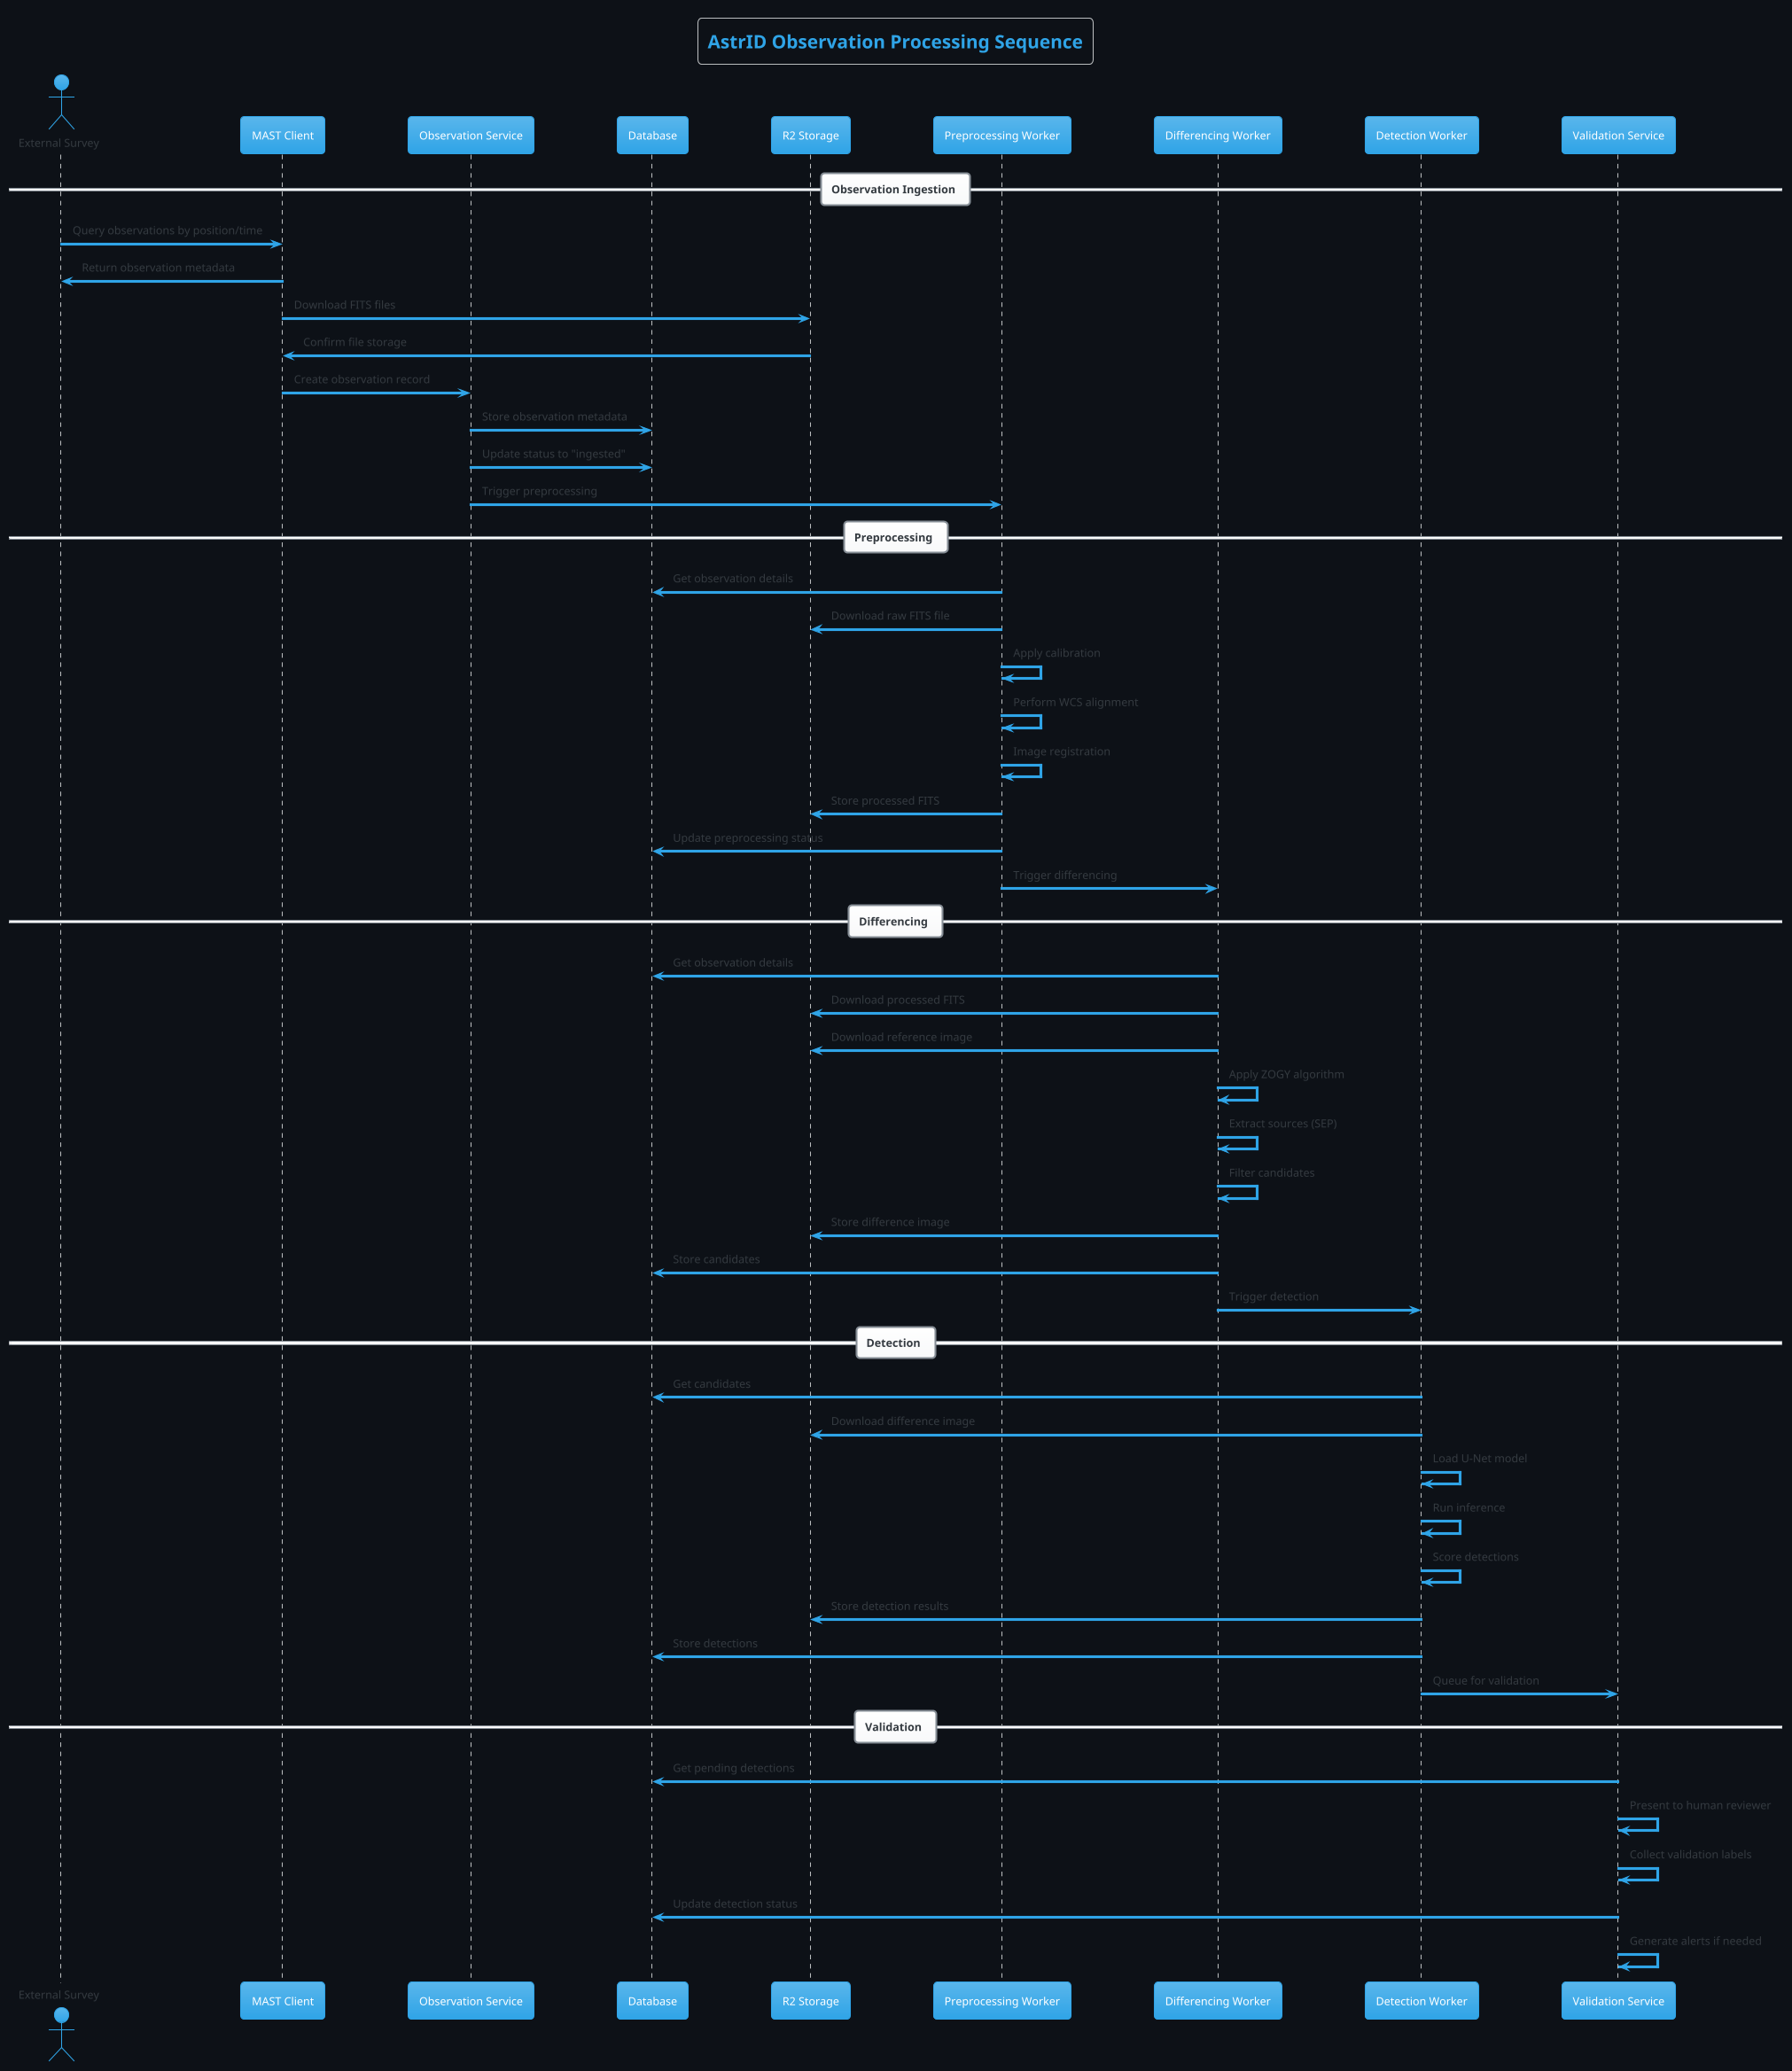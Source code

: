 @startuml AstrID Observation Processing Sequence
!theme cerulean
skinparam backgroundColor #0D1117
skinparam defaultFontName Arial
skinparam defaultFontSize 12

title AstrID Observation Processing Sequence

actor "External Survey" as Survey
participant "MAST Client" as MAST
participant "Observation Service" as ObsService
participant "Database" as DB
participant "R2 Storage" as R2
participant "Preprocessing Worker" as PreprocessWorker
participant "Differencing Worker" as DiffWorker
participant "Detection Worker" as DetectionWorker
participant "Validation Service" as ValidationService

== Observation Ingestion ==
Survey -> MAST: Query observations by position/time
MAST -> Survey: Return observation metadata
MAST -> R2: Download FITS files
R2 -> MAST: Confirm file storage
MAST -> ObsService: Create observation record
ObsService -> DB: Store observation metadata
ObsService -> DB: Update status to "ingested"
ObsService -> PreprocessWorker: Trigger preprocessing

== Preprocessing ==
PreprocessWorker -> DB: Get observation details
PreprocessWorker -> R2: Download raw FITS file
PreprocessWorker -> PreprocessWorker: Apply calibration
PreprocessWorker -> PreprocessWorker: Perform WCS alignment
PreprocessWorker -> PreprocessWorker: Image registration
PreprocessWorker -> R2: Store processed FITS
PreprocessWorker -> DB: Update preprocessing status
PreprocessWorker -> DiffWorker: Trigger differencing

== Differencing ==
DiffWorker -> DB: Get observation details
DiffWorker -> R2: Download processed FITS
DiffWorker -> R2: Download reference image
DiffWorker -> DiffWorker: Apply ZOGY algorithm
DiffWorker -> DiffWorker: Extract sources (SEP)
DiffWorker -> DiffWorker: Filter candidates
DiffWorker -> R2: Store difference image
DiffWorker -> DB: Store candidates
DiffWorker -> DetectionWorker: Trigger detection

== Detection ==
DetectionWorker -> DB: Get candidates
DetectionWorker -> R2: Download difference image
DetectionWorker -> DetectionWorker: Load U-Net model
DetectionWorker -> DetectionWorker: Run inference
DetectionWorker -> DetectionWorker: Score detections
DetectionWorker -> R2: Store detection results
DetectionWorker -> DB: Store detections
DetectionWorker -> ValidationService: Queue for validation

== Validation ==
ValidationService -> DB: Get pending detections
ValidationService -> ValidationService: Present to human reviewer
ValidationService -> ValidationService: Collect validation labels
ValidationService -> DB: Update detection status
ValidationService -> ValidationService: Generate alerts if needed

@enduml
